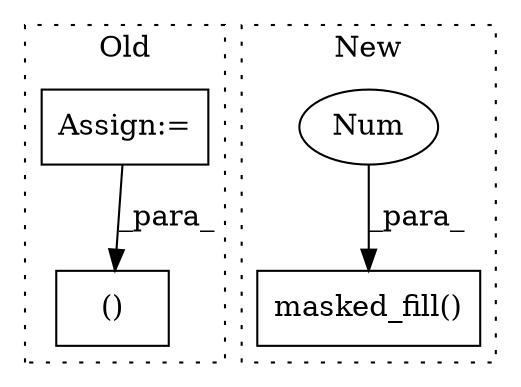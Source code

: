 digraph G {
subgraph cluster0 {
1 [label="()" a="54" s="23011" l="0" shape="box"];
4 [label="Assign:=" a="68" s="22466" l="3" shape="box"];
label = "Old";
style="dotted";
}
subgraph cluster1 {
2 [label="masked_fill()" a="75" s="22836,22875" l="18,1" shape="box"];
3 [label="Num" a="76" s="22871" l="4" shape="ellipse"];
label = "New";
style="dotted";
}
3 -> 2 [label="_para_"];
4 -> 1 [label="_para_"];
}